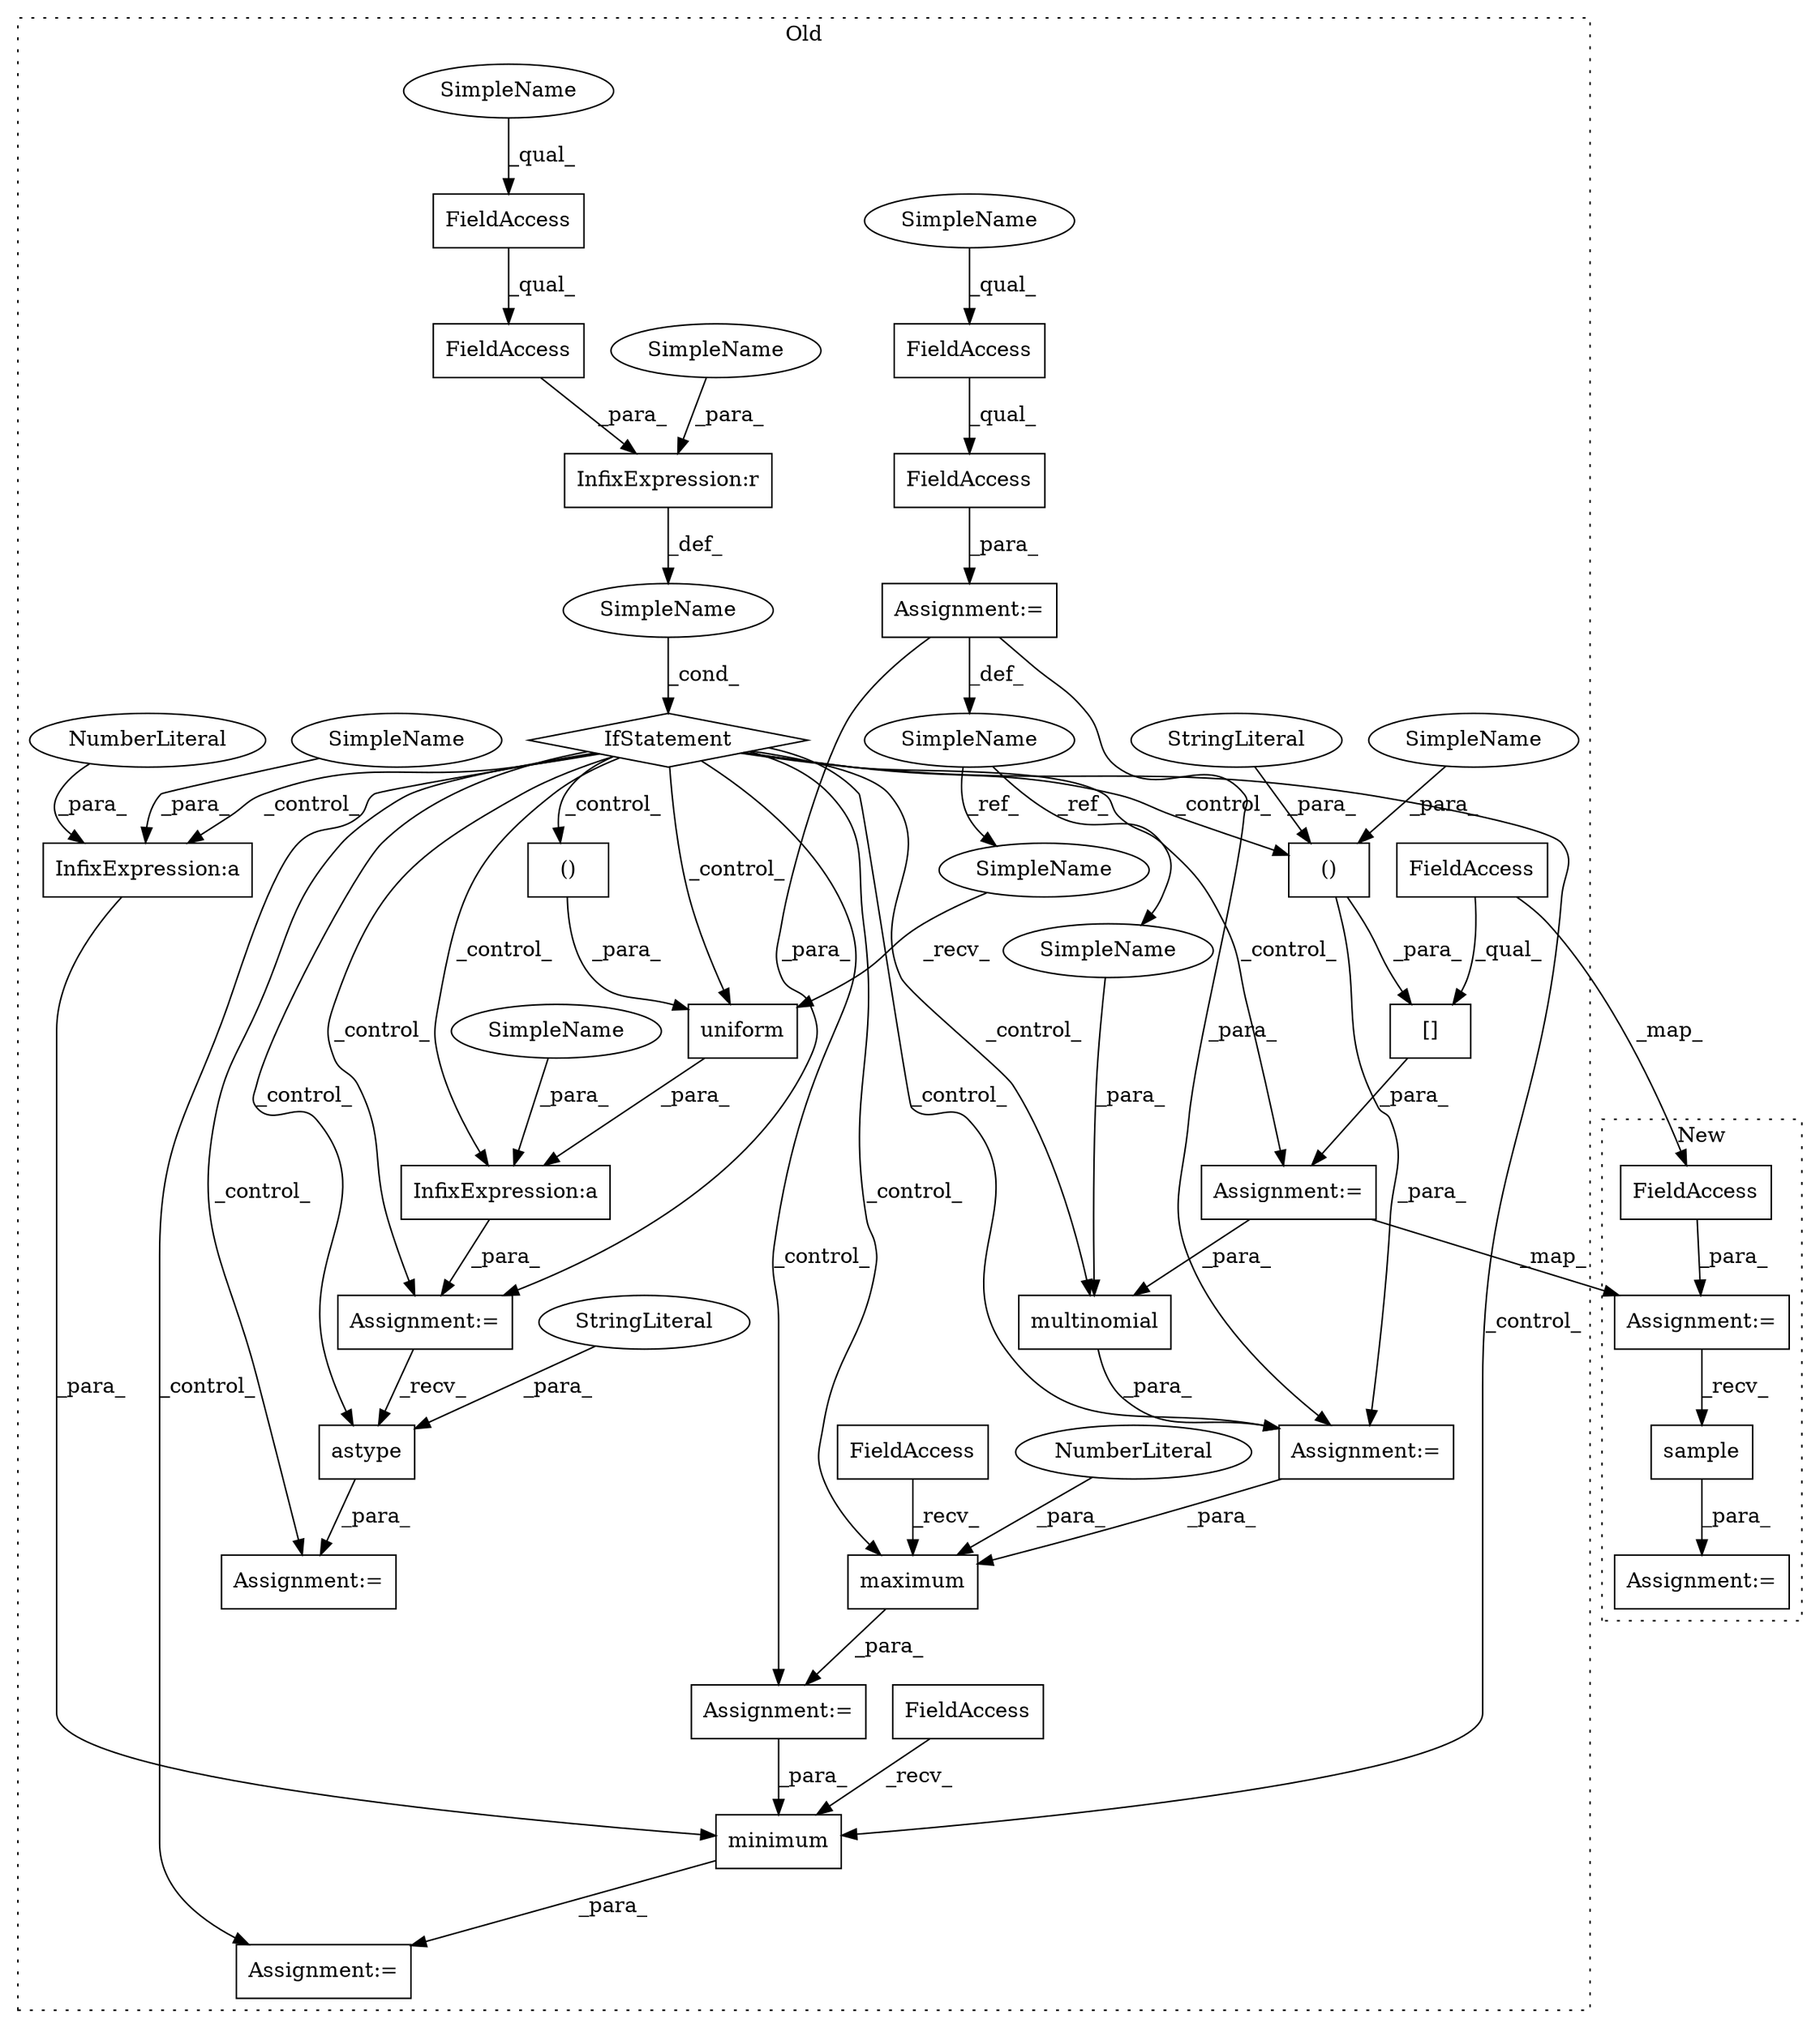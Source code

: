 digraph G {
subgraph cluster0 {
1 [label="multinomial" a="32" s="3390,3438" l="12,1" shape="box"];
3 [label="Assignment:=" a="7" s="3560" l="1" shape="box"];
5 [label="Assignment:=" a="7" s="3514" l="1" shape="box"];
6 [label="Assignment:=" a="7" s="3074" l="1" shape="box"];
7 [label="()" a="106" s="3340" l="33" shape="box"];
8 [label="InfixExpression:a" a="27" s="3601" l="3" shape="box"];
9 [label="InfixExpression:a" a="27" s="3221" l="3" shape="box"];
10 [label="()" a="106" s="3178" l="41" shape="box"];
11 [label="NumberLiteral" a="34" s="3604" l="1" shape="ellipse"];
12 [label="[]" a="2" s="3307,3373" l="33,2" shape="box"];
13 [label="SimpleName" a="42" s="3068" l="6" shape="ellipse"];
14 [label="uniform" a="32" s="3163,3219" l="15,2" shape="box"];
15 [label="SimpleName" a="42" s="" l="" shape="ellipse"];
16 [label="StringLiteral" a="45" s="3340" l="16" shape="ellipse"];
17 [label="InfixExpression:r" a="27" s="3130" l="4" shape="box"];
19 [label="Assignment:=" a="7" s="3306" l="1" shape="box"];
20 [label="FieldAccess" a="22" s="3105" l="25" shape="box"];
21 [label="FieldAccess" a="22" s="3075" l="20" shape="box"];
22 [label="FieldAccess" a="22" s="3105" l="13" shape="box"];
23 [label="FieldAccess" a="22" s="3075" l="13" shape="box"];
24 [label="maximum" a="32" s="3529,3545" l="8,1" shape="box"];
25 [label="NumberLiteral" a="34" s="3544" l="1" shape="ellipse"];
26 [label="FieldAccess" a="22" s="3515" l="6" shape="box"];
27 [label="IfStatement" a="25" s="3101,3138" l="4,2" shape="diamond"];
28 [label="Assignment:=" a="7" s="3389" l="1" shape="box"];
29 [label="astype" a="32" s="3258,3272" l="7,1" shape="box"];
30 [label="StringLiteral" a="45" s="3265" l="7" shape="ellipse"];
31 [label="Assignment:=" a="7" s="3250" l="1" shape="box"];
32 [label="minimum" a="32" s="3575,3605" l="8,1" shape="box"];
33 [label="FieldAccess" a="22" s="3561" l="6" shape="box"];
34 [label="Assignment:=" a="7" s="3154" l="1" shape="box"];
35 [label="FieldAccess" a="22" s="3307" l="25" shape="box"];
37 [label="SimpleName" a="42" s="3075" l="4" shape="ellipse"];
38 [label="SimpleName" a="42" s="3105" l="4" shape="ellipse"];
39 [label="SimpleName" a="42" s="3224" l="11" shape="ellipse"];
40 [label="SimpleName" a="42" s="3590" l="11" shape="ellipse"];
41 [label="SimpleName" a="42" s="3156" l="6" shape="ellipse"];
42 [label="SimpleName" a="42" s="3402" l="6" shape="ellipse"];
43 [label="SimpleName" a="42" s="3369" l="4" shape="ellipse"];
44 [label="SimpleName" a="42" s="3134" l="4" shape="ellipse"];
label = "Old";
style="dotted";
}
subgraph cluster1 {
2 [label="sample" a="32" s="2056,2082" l="7,1" shape="box"];
4 [label="Assignment:=" a="7" s="2041" l="1" shape="box"];
18 [label="Assignment:=" a="7" s="2001" l="1" shape="box"];
36 [label="FieldAccess" a="22" s="2002" l="27" shape="box"];
label = "New";
style="dotted";
}
1 -> 28 [label="_para_"];
2 -> 4 [label="_para_"];
5 -> 32 [label="_para_"];
6 -> 28 [label="_para_"];
6 -> 13 [label="_def_"];
6 -> 34 [label="_para_"];
7 -> 12 [label="_para_"];
7 -> 28 [label="_para_"];
8 -> 32 [label="_para_"];
9 -> 34 [label="_para_"];
10 -> 14 [label="_para_"];
11 -> 8 [label="_para_"];
12 -> 19 [label="_para_"];
13 -> 42 [label="_ref_"];
13 -> 41 [label="_ref_"];
14 -> 9 [label="_para_"];
15 -> 27 [label="_cond_"];
16 -> 7 [label="_para_"];
17 -> 15 [label="_def_"];
18 -> 2 [label="_recv_"];
19 -> 1 [label="_para_"];
19 -> 18 [label="_map_"];
20 -> 17 [label="_para_"];
21 -> 6 [label="_para_"];
22 -> 20 [label="_qual_"];
23 -> 21 [label="_qual_"];
24 -> 5 [label="_para_"];
25 -> 24 [label="_para_"];
26 -> 24 [label="_recv_"];
27 -> 24 [label="_control_"];
27 -> 28 [label="_control_"];
27 -> 1 [label="_control_"];
27 -> 7 [label="_control_"];
27 -> 19 [label="_control_"];
27 -> 31 [label="_control_"];
27 -> 5 [label="_control_"];
27 -> 8 [label="_control_"];
27 -> 29 [label="_control_"];
27 -> 3 [label="_control_"];
27 -> 9 [label="_control_"];
27 -> 34 [label="_control_"];
27 -> 10 [label="_control_"];
27 -> 32 [label="_control_"];
27 -> 14 [label="_control_"];
28 -> 24 [label="_para_"];
29 -> 31 [label="_para_"];
30 -> 29 [label="_para_"];
32 -> 3 [label="_para_"];
33 -> 32 [label="_recv_"];
34 -> 29 [label="_recv_"];
35 -> 36 [label="_map_"];
35 -> 12 [label="_qual_"];
36 -> 18 [label="_para_"];
37 -> 23 [label="_qual_"];
38 -> 22 [label="_qual_"];
39 -> 9 [label="_para_"];
40 -> 8 [label="_para_"];
41 -> 14 [label="_recv_"];
42 -> 1 [label="_para_"];
43 -> 7 [label="_para_"];
44 -> 17 [label="_para_"];
}
